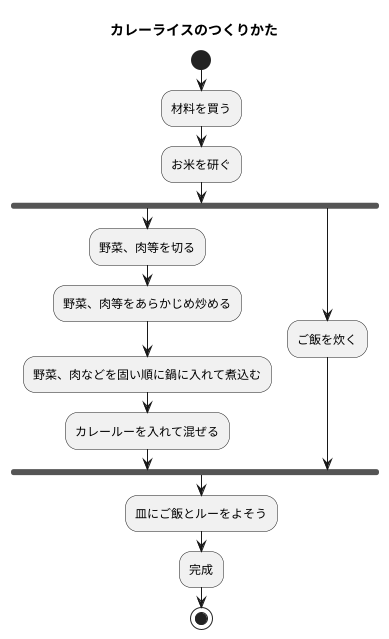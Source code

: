 @startuml カレーライスの作り方
title カレーライスのつくりかた

start
:材料を買う;
:お米を研ぐ;

fork
    :野菜、肉等を切る;
    :野菜、肉等をあらかじめ炒める;
    :野菜、肉などを固い順に鍋に入れて煮込む;
    :カレールーを入れて混ぜる;
    

fork again

    :ご飯を炊く;

end fork

:皿にご飯とルーをよそう;
:完成;

stop
@enduml